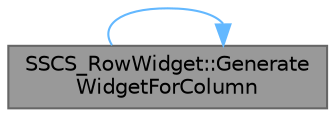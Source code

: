 digraph "SSCS_RowWidget::GenerateWidgetForColumn"
{
 // INTERACTIVE_SVG=YES
 // LATEX_PDF_SIZE
  bgcolor="transparent";
  edge [fontname=Helvetica,fontsize=10,labelfontname=Helvetica,labelfontsize=10];
  node [fontname=Helvetica,fontsize=10,shape=box,height=0.2,width=0.4];
  rankdir="LR";
  Node1 [id="Node000001",label="SSCS_RowWidget::Generate\lWidgetForColumn",height=0.2,width=0.4,color="gray40", fillcolor="grey60", style="filled", fontcolor="black",tooltip="Users of SMultiColumnTableRow would usually some piece of data associated with it."];
  Node1 -> Node1 [id="edge1_Node000001_Node000001",color="steelblue1",style="solid",tooltip=" "];
}
